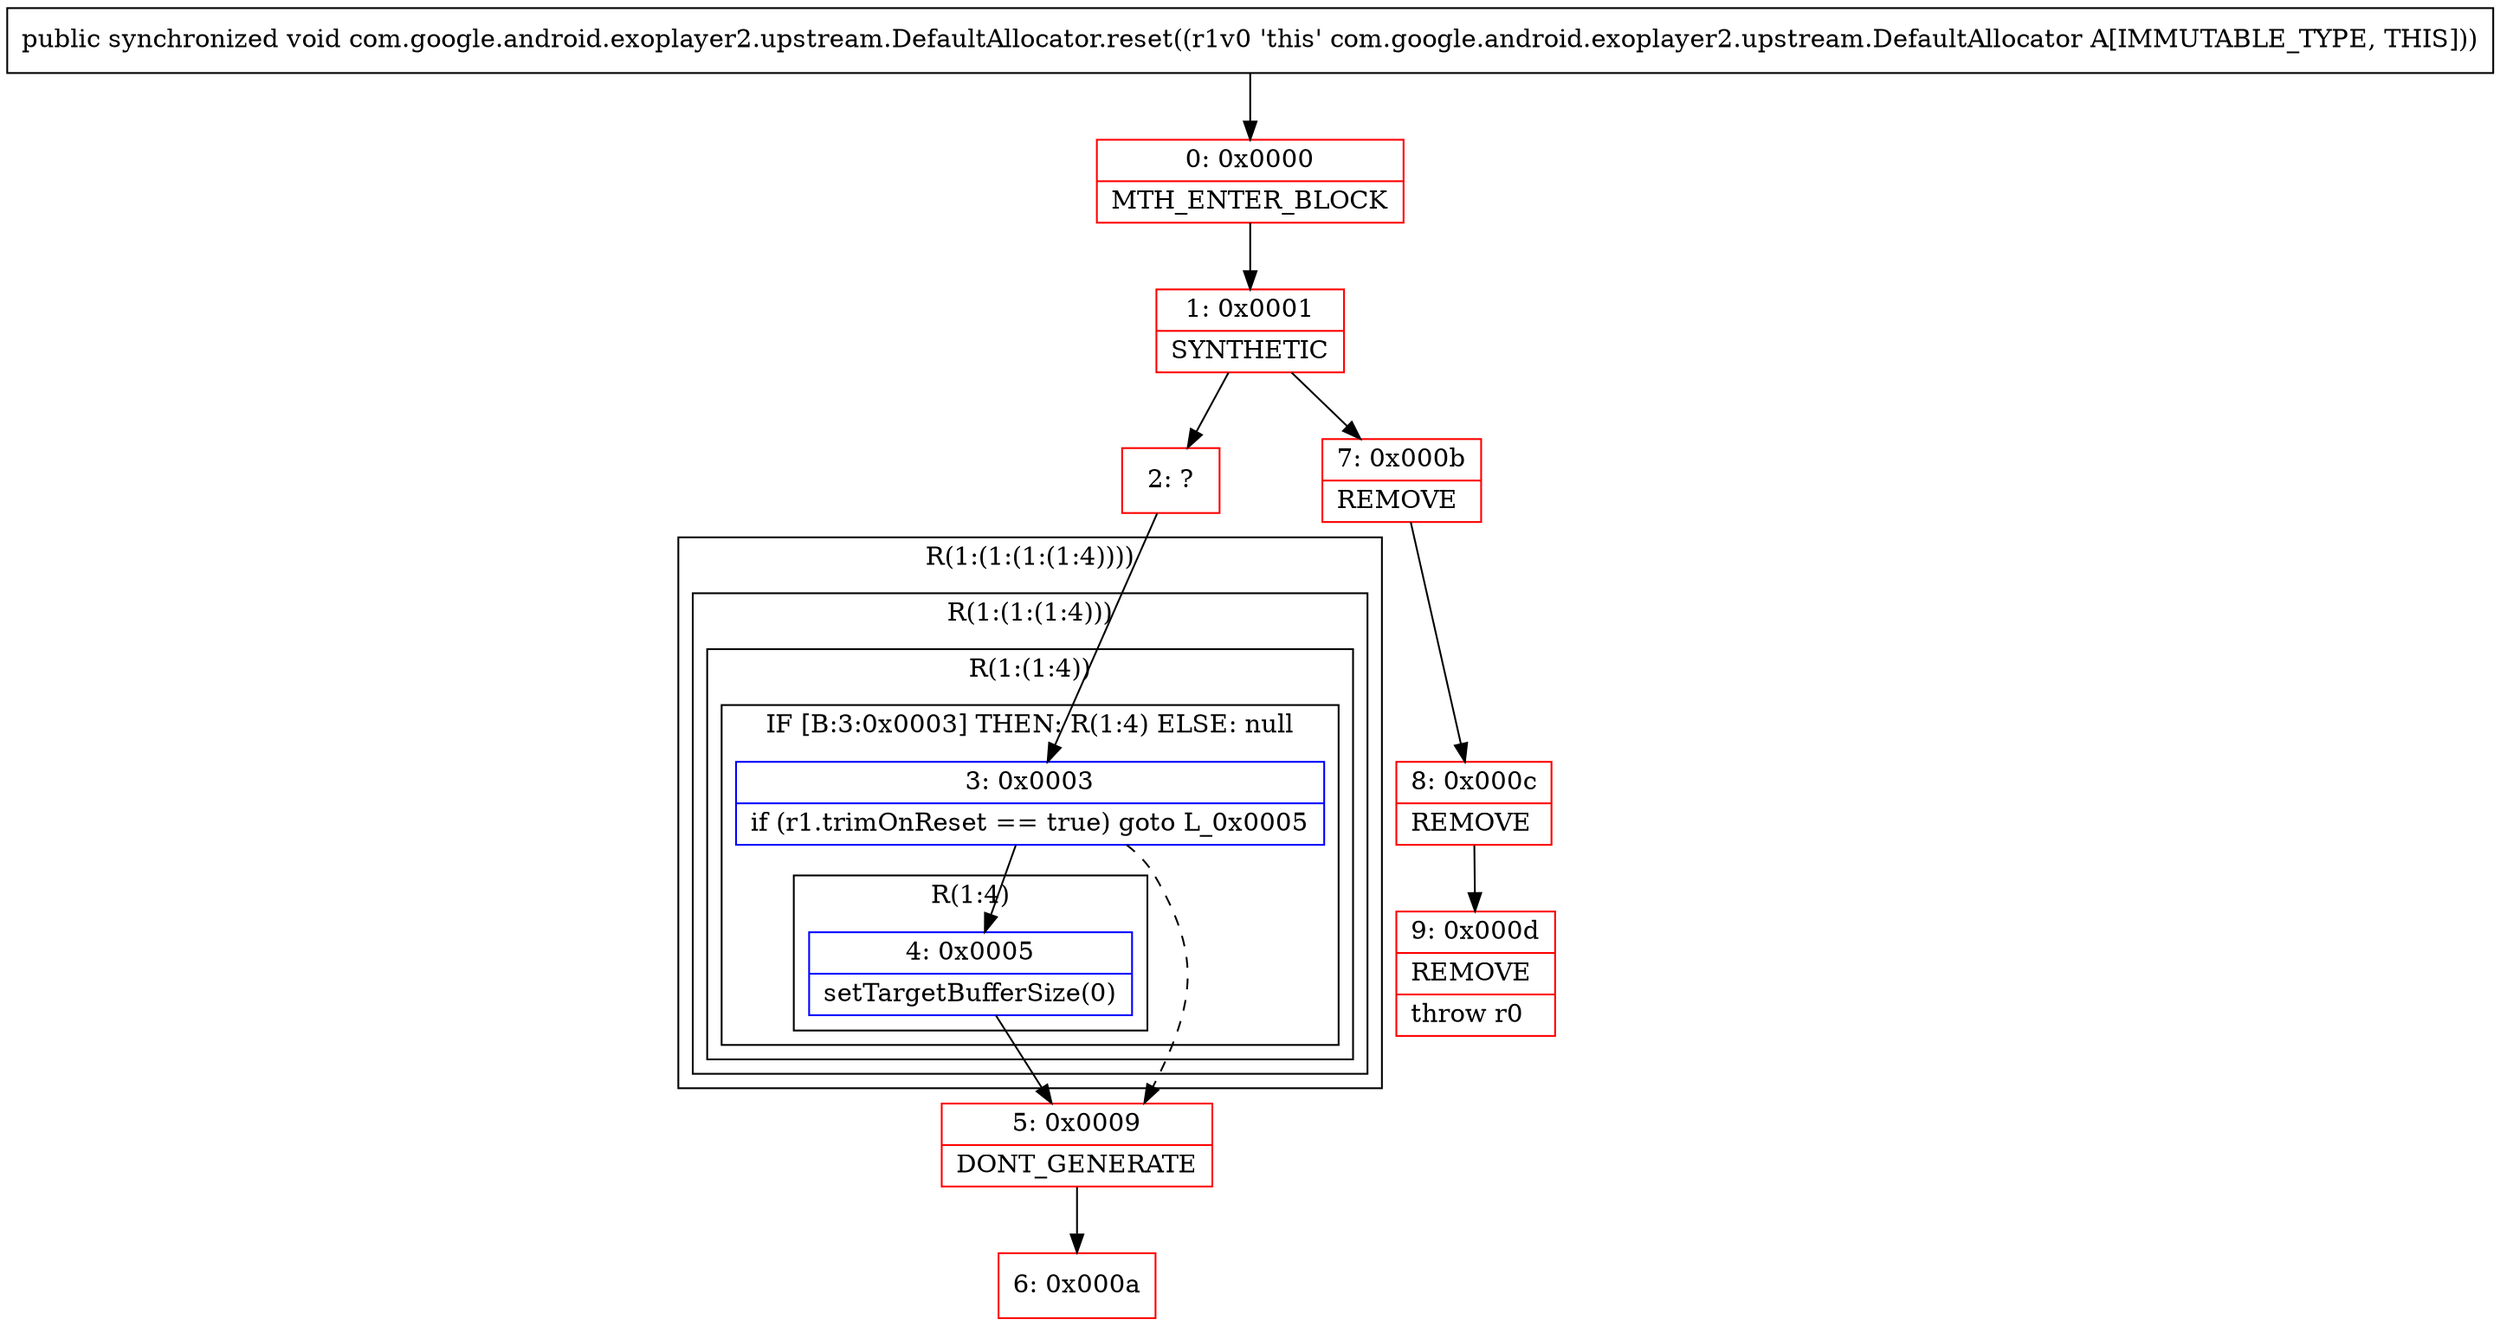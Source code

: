 digraph "CFG forcom.google.android.exoplayer2.upstream.DefaultAllocator.reset()V" {
subgraph cluster_Region_452687231 {
label = "R(1:(1:(1:(1:4))))";
node [shape=record,color=blue];
subgraph cluster_Region_282667872 {
label = "R(1:(1:(1:4)))";
node [shape=record,color=blue];
subgraph cluster_Region_1472675324 {
label = "R(1:(1:4))";
node [shape=record,color=blue];
subgraph cluster_IfRegion_451212983 {
label = "IF [B:3:0x0003] THEN: R(1:4) ELSE: null";
node [shape=record,color=blue];
Node_3 [shape=record,label="{3\:\ 0x0003|if (r1.trimOnReset == true) goto L_0x0005\l}"];
subgraph cluster_Region_1534408729 {
label = "R(1:4)";
node [shape=record,color=blue];
Node_4 [shape=record,label="{4\:\ 0x0005|setTargetBufferSize(0)\l}"];
}
}
}
}
}
Node_0 [shape=record,color=red,label="{0\:\ 0x0000|MTH_ENTER_BLOCK\l}"];
Node_1 [shape=record,color=red,label="{1\:\ 0x0001|SYNTHETIC\l}"];
Node_2 [shape=record,color=red,label="{2\:\ ?}"];
Node_5 [shape=record,color=red,label="{5\:\ 0x0009|DONT_GENERATE\l}"];
Node_6 [shape=record,color=red,label="{6\:\ 0x000a}"];
Node_7 [shape=record,color=red,label="{7\:\ 0x000b|REMOVE\l}"];
Node_8 [shape=record,color=red,label="{8\:\ 0x000c|REMOVE\l}"];
Node_9 [shape=record,color=red,label="{9\:\ 0x000d|REMOVE\l|throw r0\l}"];
MethodNode[shape=record,label="{public synchronized void com.google.android.exoplayer2.upstream.DefaultAllocator.reset((r1v0 'this' com.google.android.exoplayer2.upstream.DefaultAllocator A[IMMUTABLE_TYPE, THIS])) }"];
MethodNode -> Node_0;
Node_3 -> Node_4;
Node_3 -> Node_5[style=dashed];
Node_4 -> Node_5;
Node_0 -> Node_1;
Node_1 -> Node_2;
Node_1 -> Node_7;
Node_2 -> Node_3;
Node_5 -> Node_6;
Node_7 -> Node_8;
Node_8 -> Node_9;
}

